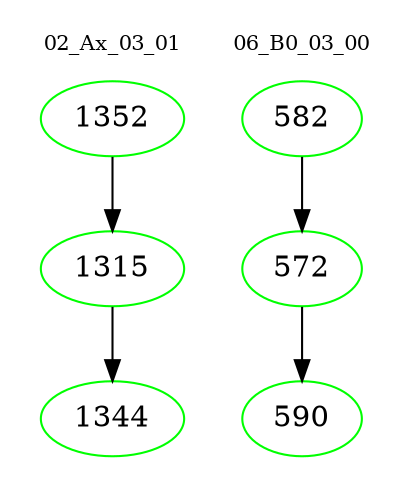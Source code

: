 digraph{
subgraph cluster_0 {
color = white
label = "02_Ax_03_01";
fontsize=10;
T0_1352 [label="1352", color="green"]
T0_1352 -> T0_1315 [color="black"]
T0_1315 [label="1315", color="green"]
T0_1315 -> T0_1344 [color="black"]
T0_1344 [label="1344", color="green"]
}
subgraph cluster_1 {
color = white
label = "06_B0_03_00";
fontsize=10;
T1_582 [label="582", color="green"]
T1_582 -> T1_572 [color="black"]
T1_572 [label="572", color="green"]
T1_572 -> T1_590 [color="black"]
T1_590 [label="590", color="green"]
}
}
